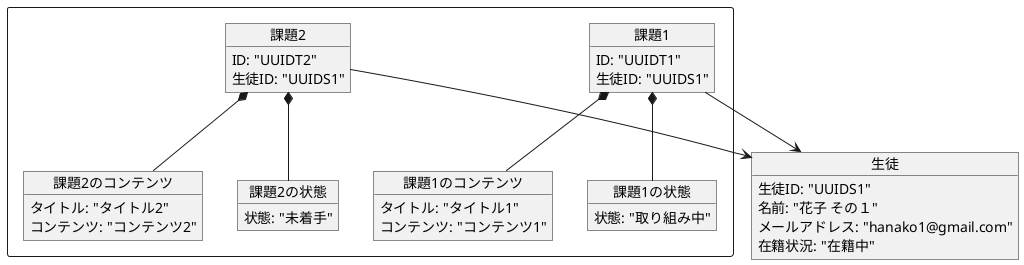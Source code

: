 @startuml object

' オブジェクト図は
' ユーザーの要求に対するシステムの振る舞いを定義する図です。
' サンプルコードP18

rectangle {
    object "課題1" as TaskActivity1 {
        ID: "UUIDT1"
        生徒ID: "UUIDS1"
    }

    object "課題1のコンテンツ" as TaskContent1 {
        タイトル: "タイトル1"
        コンテンツ: "コンテンツ1"
    }

    object "課題1の状態" as TaskStatus1 {
        状態: "取り組み中"
    }

    TaskActivity1 *-- TaskContent1
    TaskActivity1 *-- TaskStatus1

    object "課題2" as TaskActivity2 {
        ID: "UUIDT2"
        生徒ID: "UUIDS1"
    }

    object "課題2のコンテンツ" as TaskContent2 {
        タイトル: "タイトル2"
        コンテンツ: "コンテンツ2"
    }

    object "課題2の状態" as TaskStatus2 {
        状態: "未着手"
    }

    TaskActivity2 *-- TaskContent2
    TaskActivity2 *-- TaskStatus2
}


object "生徒" as Student1 {
    生徒ID: "UUIDS1"
    名前: "花子 その１"
    メールアドレス: "hanako1@gmail.com"
    在籍状況: "在籍中"
}

TaskActivity1 --> Student1
TaskActivity2 --> Student1

@enduml

' https://tech.contracts.co.jp/entry/2020/10/16/150605